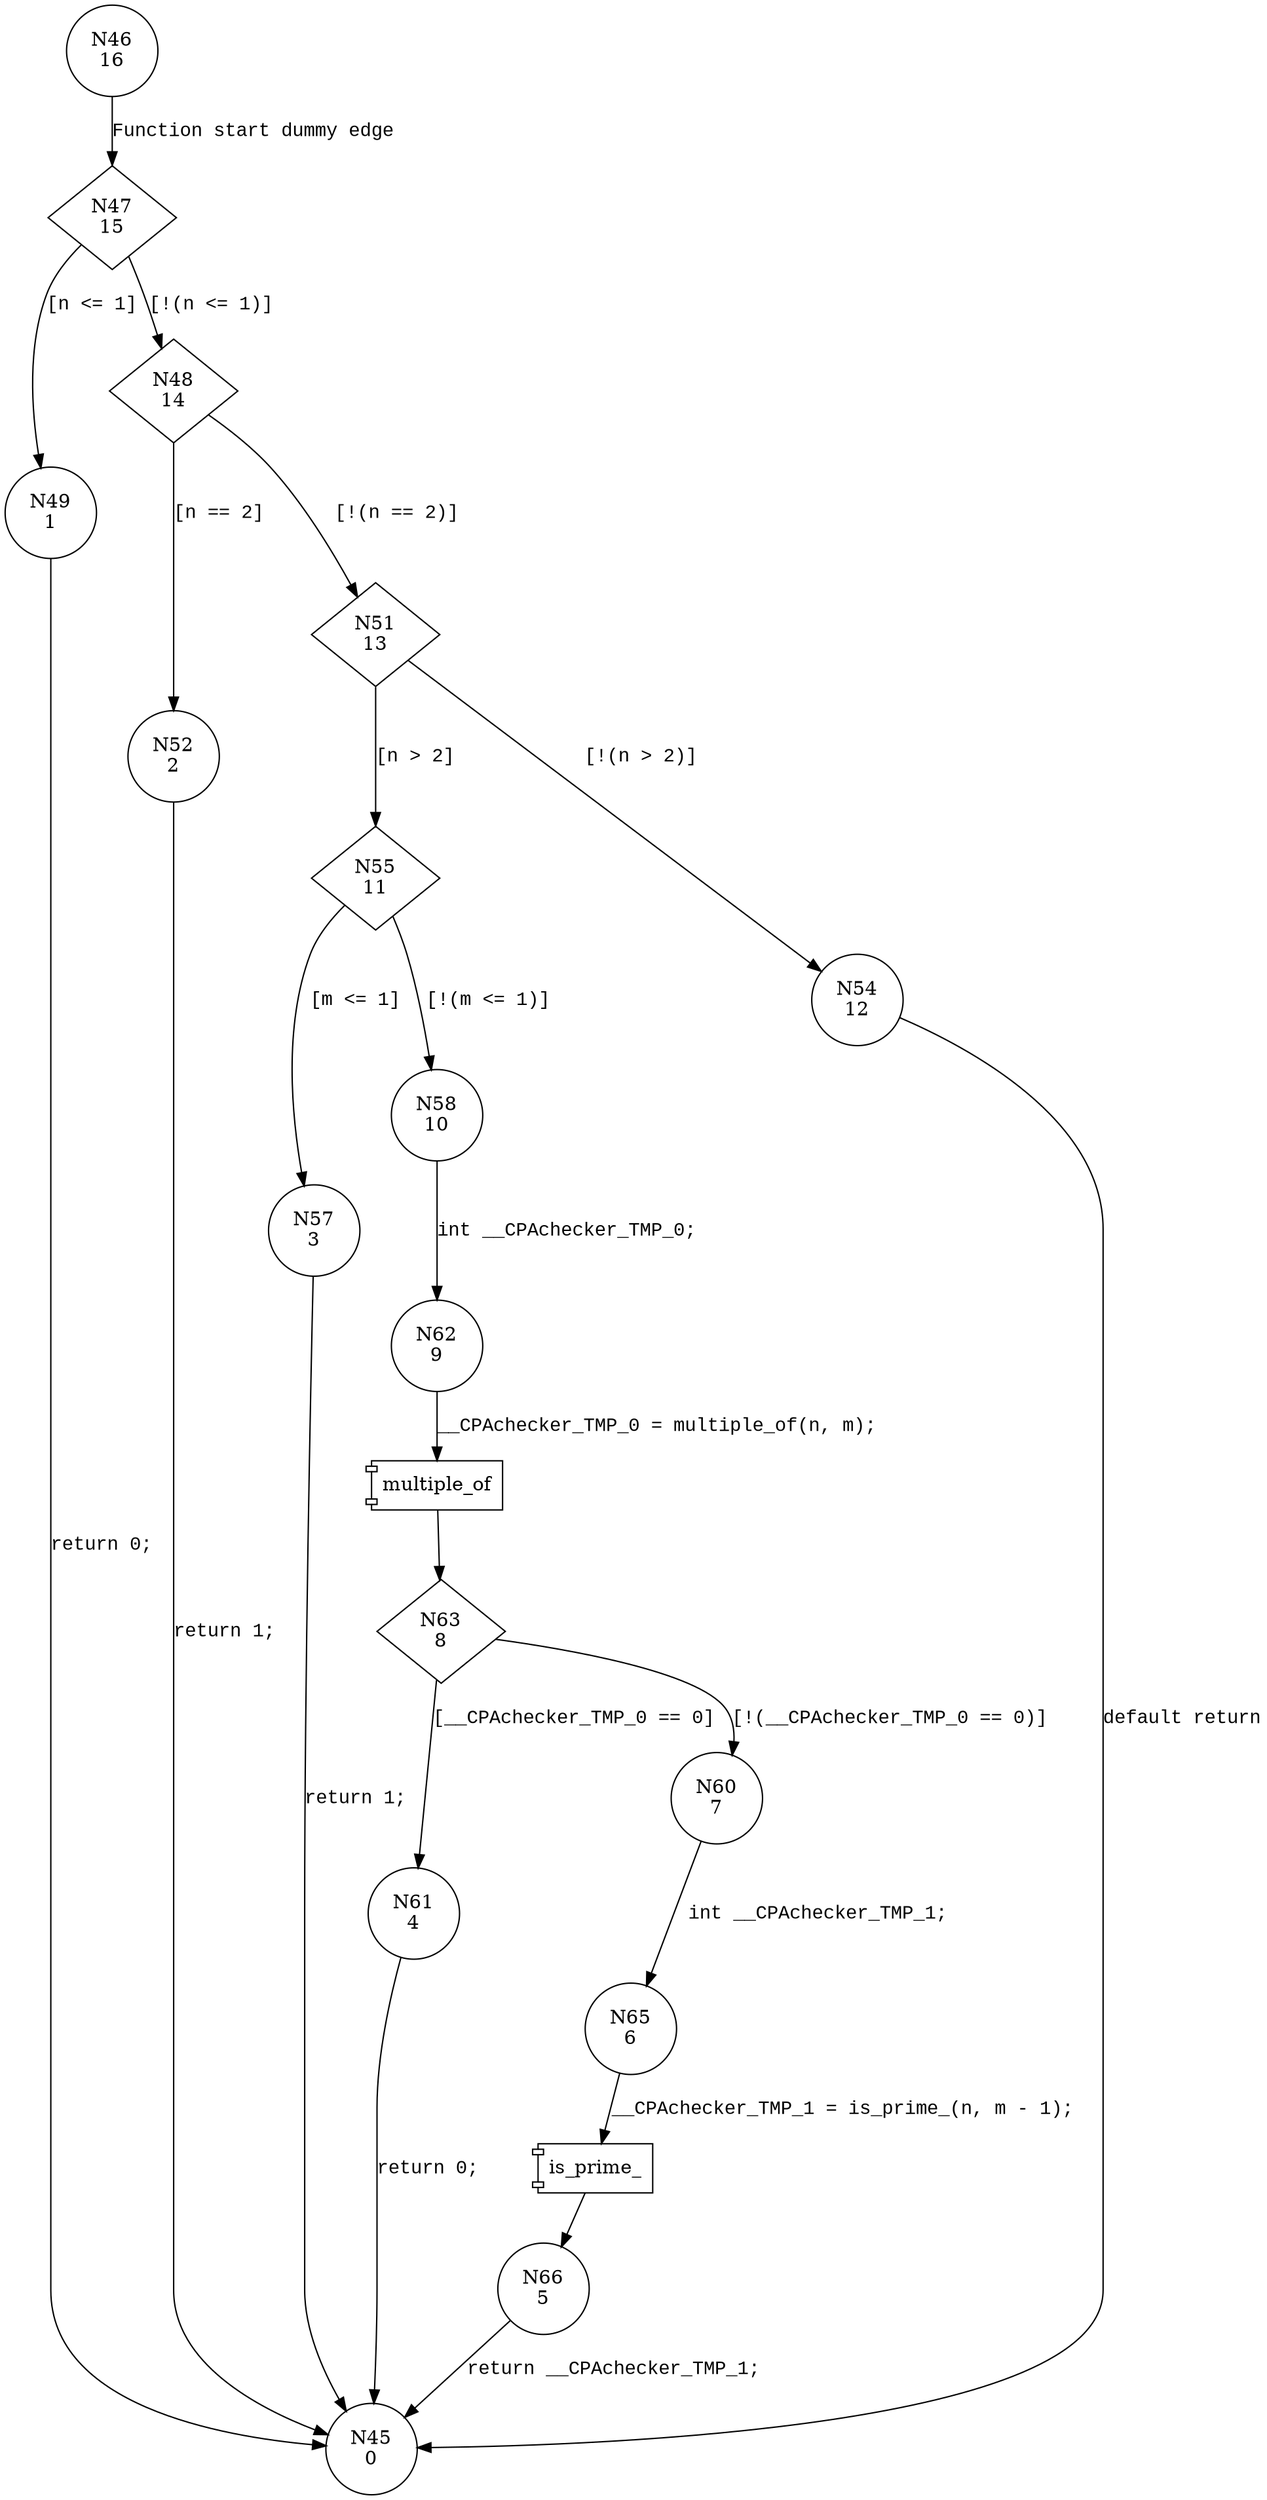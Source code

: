 digraph is_prime_ {
46 [shape="circle" label="N46\n16"]
47 [shape="diamond" label="N47\n15"]
49 [shape="circle" label="N49\n1"]
48 [shape="diamond" label="N48\n14"]
52 [shape="circle" label="N52\n2"]
51 [shape="diamond" label="N51\n13"]
55 [shape="diamond" label="N55\n11"]
54 [shape="circle" label="N54\n12"]
57 [shape="circle" label="N57\n3"]
58 [shape="circle" label="N58\n10"]
62 [shape="circle" label="N62\n9"]
63 [shape="diamond" label="N63\n8"]
61 [shape="circle" label="N61\n4"]
60 [shape="circle" label="N60\n7"]
65 [shape="circle" label="N65\n6"]
66 [shape="circle" label="N66\n5"]
45 [shape="circle" label="N45\n0"]
46 -> 47 [label="Function start dummy edge" fontname="Courier New"]
47 -> 49 [label="[n <= 1]" fontname="Courier New"]
47 -> 48 [label="[!(n <= 1)]" fontname="Courier New"]
48 -> 52 [label="[n == 2]" fontname="Courier New"]
48 -> 51 [label="[!(n == 2)]" fontname="Courier New"]
51 -> 55 [label="[n > 2]" fontname="Courier New"]
51 -> 54 [label="[!(n > 2)]" fontname="Courier New"]
55 -> 57 [label="[m <= 1]" fontname="Courier New"]
55 -> 58 [label="[!(m <= 1)]" fontname="Courier New"]
100006 [shape="component" label="multiple_of"]
62 -> 100006 [label="__CPAchecker_TMP_0 = multiple_of(n, m);" fontname="Courier New"]
100006 -> 63 [label="" fontname="Courier New"]
63 -> 61 [label="[__CPAchecker_TMP_0 == 0]" fontname="Courier New"]
63 -> 60 [label="[!(__CPAchecker_TMP_0 == 0)]" fontname="Courier New"]
100007 [shape="component" label="is_prime_"]
65 -> 100007 [label="__CPAchecker_TMP_1 = is_prime_(n, m - 1);" fontname="Courier New"]
100007 -> 66 [label="" fontname="Courier New"]
61 -> 45 [label="return 0;" fontname="Courier New"]
52 -> 45 [label="return 1;" fontname="Courier New"]
54 -> 45 [label="default return" fontname="Courier New"]
58 -> 62 [label="int __CPAchecker_TMP_0;" fontname="Courier New"]
60 -> 65 [label="int __CPAchecker_TMP_1;" fontname="Courier New"]
66 -> 45 [label="return __CPAchecker_TMP_1;" fontname="Courier New"]
57 -> 45 [label="return 1;" fontname="Courier New"]
49 -> 45 [label="return 0;" fontname="Courier New"]
}